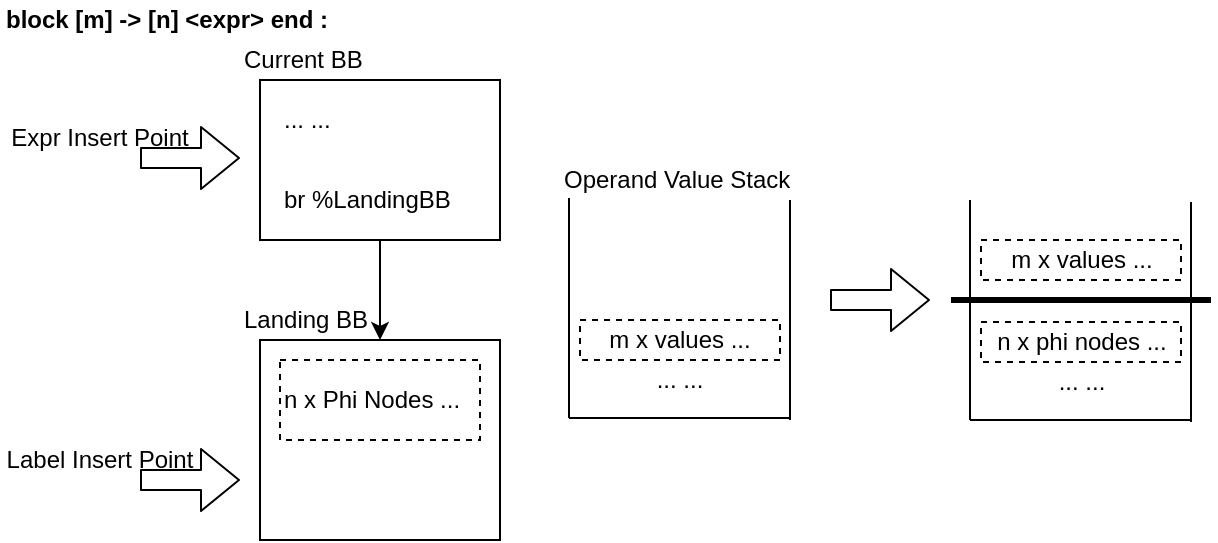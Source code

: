 <mxfile version="14.6.11" type="device"><diagram id="2bsV1Qi3l1QF7f-Y_1pT" name="Page-1"><mxGraphModel dx="950" dy="793" grid="1" gridSize="10" guides="1" tooltips="1" connect="1" arrows="1" fold="1" page="1" pageScale="1" pageWidth="850" pageHeight="1100" math="0" shadow="0"><root><mxCell id="0"/><mxCell id="1" parent="0"/><mxCell id="dvBThLzXPzSNsvyNuGCI-23" style="edgeStyle=orthogonalEdgeStyle;rounded=0;orthogonalLoop=1;jettySize=auto;html=1;exitX=0.5;exitY=1;exitDx=0;exitDy=0;" edge="1" parent="1" source="dvBThLzXPzSNsvyNuGCI-14" target="dvBThLzXPzSNsvyNuGCI-20"><mxGeometry relative="1" as="geometry"/></mxCell><mxCell id="dvBThLzXPzSNsvyNuGCI-14" value="" style="rounded=0;whiteSpace=wrap;html=1;align=left;" vertex="1" parent="1"><mxGeometry x="170" y="60" width="120" height="80" as="geometry"/></mxCell><mxCell id="dvBThLzXPzSNsvyNuGCI-15" value="&lt;div align=&quot;left&quot;&gt;Current BB&lt;/div&gt;" style="text;html=1;strokeColor=none;fillColor=none;align=left;verticalAlign=middle;whiteSpace=wrap;rounded=0;" vertex="1" parent="1"><mxGeometry x="160" y="40" width="120" height="20" as="geometry"/></mxCell><mxCell id="dvBThLzXPzSNsvyNuGCI-18" value="&lt;div align=&quot;left&quot;&gt;... ...&lt;br&gt;&lt;/div&gt;" style="text;html=1;strokeColor=none;fillColor=none;align=left;verticalAlign=middle;whiteSpace=wrap;rounded=0;dashed=1;" vertex="1" parent="1"><mxGeometry x="180" y="70" width="90" height="20" as="geometry"/></mxCell><mxCell id="dvBThLzXPzSNsvyNuGCI-20" value="" style="rounded=0;whiteSpace=wrap;html=1;align=left;" vertex="1" parent="1"><mxGeometry x="170" y="190" width="120" height="100" as="geometry"/></mxCell><mxCell id="dvBThLzXPzSNsvyNuGCI-21" value="&lt;div align=&quot;left&quot;&gt;Landing BB&lt;br&gt;&lt;/div&gt;" style="text;html=1;strokeColor=none;fillColor=none;align=left;verticalAlign=middle;whiteSpace=wrap;rounded=0;" vertex="1" parent="1"><mxGeometry x="160" y="170" width="120" height="20" as="geometry"/></mxCell><mxCell id="dvBThLzXPzSNsvyNuGCI-24" value="n x Phi Nodes ..." style="rounded=0;whiteSpace=wrap;html=1;dashed=1;align=left;" vertex="1" parent="1"><mxGeometry x="180" y="200" width="100" height="40" as="geometry"/></mxCell><mxCell id="dvBThLzXPzSNsvyNuGCI-25" value="" style="shape=flexArrow;endArrow=classic;html=1;" edge="1" parent="1"><mxGeometry width="50" height="50" relative="1" as="geometry"><mxPoint x="110" y="260" as="sourcePoint"/><mxPoint x="160" y="260" as="targetPoint"/></mxGeometry></mxCell><mxCell id="dvBThLzXPzSNsvyNuGCI-26" value="Label Insert Point" style="text;html=1;strokeColor=none;fillColor=none;align=center;verticalAlign=middle;whiteSpace=wrap;rounded=0;dashed=1;" vertex="1" parent="1"><mxGeometry x="40" y="240" width="100" height="20" as="geometry"/></mxCell><mxCell id="dvBThLzXPzSNsvyNuGCI-27" value="" style="shape=flexArrow;endArrow=classic;html=1;" edge="1" parent="1"><mxGeometry width="50" height="50" relative="1" as="geometry"><mxPoint x="110" y="99" as="sourcePoint"/><mxPoint x="160" y="99" as="targetPoint"/></mxGeometry></mxCell><mxCell id="dvBThLzXPzSNsvyNuGCI-28" value="Expr Insert Point" style="text;html=1;strokeColor=none;fillColor=none;align=center;verticalAlign=middle;whiteSpace=wrap;rounded=0;dashed=1;" vertex="1" parent="1"><mxGeometry x="40" y="79" width="100" height="20" as="geometry"/></mxCell><mxCell id="dvBThLzXPzSNsvyNuGCI-30" value="&lt;div align=&quot;left&quot;&gt;&lt;b&gt;block [m] -&amp;gt; [n] &amp;lt;expr&amp;gt; end :&lt;br&gt;&lt;/b&gt;&lt;/div&gt;" style="text;html=1;strokeColor=none;fillColor=none;align=left;verticalAlign=middle;whiteSpace=wrap;rounded=0;dashed=1;" vertex="1" parent="1"><mxGeometry x="41" y="20" width="219" height="20" as="geometry"/></mxCell><mxCell id="dvBThLzXPzSNsvyNuGCI-34" value="" style="endArrow=none;html=1;" edge="1" parent="1"><mxGeometry width="50" height="50" relative="1" as="geometry"><mxPoint x="324.5" y="229" as="sourcePoint"/><mxPoint x="324.5" y="119" as="targetPoint"/></mxGeometry></mxCell><mxCell id="dvBThLzXPzSNsvyNuGCI-35" value="" style="endArrow=none;html=1;" edge="1" parent="1"><mxGeometry width="50" height="50" relative="1" as="geometry"><mxPoint x="435" y="230" as="sourcePoint"/><mxPoint x="435" y="120" as="targetPoint"/></mxGeometry></mxCell><mxCell id="dvBThLzXPzSNsvyNuGCI-36" value="" style="endArrow=none;html=1;" edge="1" parent="1"><mxGeometry width="50" height="50" relative="1" as="geometry"><mxPoint x="324.5" y="229" as="sourcePoint"/><mxPoint x="435" y="229" as="targetPoint"/></mxGeometry></mxCell><mxCell id="dvBThLzXPzSNsvyNuGCI-37" value="Operand Value Stack" style="text;html=1;strokeColor=none;fillColor=none;align=left;verticalAlign=middle;whiteSpace=wrap;rounded=0;" vertex="1" parent="1"><mxGeometry x="320" y="100" width="120" height="20" as="geometry"/></mxCell><mxCell id="dvBThLzXPzSNsvyNuGCI-39" value="&lt;div&gt;... ...&lt;br&gt;&lt;/div&gt;" style="text;html=1;strokeColor=none;fillColor=none;align=center;verticalAlign=middle;whiteSpace=wrap;rounded=0;dashed=1;" vertex="1" parent="1"><mxGeometry x="335" y="200" width="90" height="20" as="geometry"/></mxCell><mxCell id="dvBThLzXPzSNsvyNuGCI-42" value="&lt;div align=&quot;center&quot;&gt;m x values ...&lt;br&gt;&lt;/div&gt;" style="rounded=0;whiteSpace=wrap;html=1;dashed=1;align=center;" vertex="1" parent="1"><mxGeometry x="330" y="180" width="100" height="20" as="geometry"/></mxCell><mxCell id="dvBThLzXPzSNsvyNuGCI-43" value="" style="shape=flexArrow;endArrow=classic;html=1;" edge="1" parent="1"><mxGeometry width="50" height="50" relative="1" as="geometry"><mxPoint x="455" y="170" as="sourcePoint"/><mxPoint x="505" y="170" as="targetPoint"/></mxGeometry></mxCell><mxCell id="dvBThLzXPzSNsvyNuGCI-44" value="" style="endArrow=none;html=1;" edge="1" parent="1"><mxGeometry width="50" height="50" relative="1" as="geometry"><mxPoint x="525" y="230" as="sourcePoint"/><mxPoint x="525" y="120" as="targetPoint"/></mxGeometry></mxCell><mxCell id="dvBThLzXPzSNsvyNuGCI-45" value="" style="endArrow=none;html=1;" edge="1" parent="1"><mxGeometry width="50" height="50" relative="1" as="geometry"><mxPoint x="635.5" y="231" as="sourcePoint"/><mxPoint x="635.5" y="121" as="targetPoint"/></mxGeometry></mxCell><mxCell id="dvBThLzXPzSNsvyNuGCI-46" value="" style="endArrow=none;html=1;" edge="1" parent="1"><mxGeometry width="50" height="50" relative="1" as="geometry"><mxPoint x="525" y="230" as="sourcePoint"/><mxPoint x="635.5" y="230" as="targetPoint"/></mxGeometry></mxCell><mxCell id="dvBThLzXPzSNsvyNuGCI-47" value="&lt;div&gt;... ...&lt;br&gt;&lt;/div&gt;" style="text;html=1;strokeColor=none;fillColor=none;align=center;verticalAlign=middle;whiteSpace=wrap;rounded=0;dashed=1;" vertex="1" parent="1"><mxGeometry x="535.5" y="201" width="90" height="20" as="geometry"/></mxCell><mxCell id="dvBThLzXPzSNsvyNuGCI-48" value="&lt;div align=&quot;center&quot;&gt;m x values ...&lt;br&gt;&lt;/div&gt;" style="rounded=0;whiteSpace=wrap;html=1;dashed=1;align=center;" vertex="1" parent="1"><mxGeometry x="530.5" y="140" width="100" height="20" as="geometry"/></mxCell><mxCell id="dvBThLzXPzSNsvyNuGCI-49" value="" style="endArrow=none;html=1;strokeWidth=3;" edge="1" parent="1"><mxGeometry width="50" height="50" relative="1" as="geometry"><mxPoint x="515.5" y="170" as="sourcePoint"/><mxPoint x="645.5" y="170" as="targetPoint"/></mxGeometry></mxCell><mxCell id="dvBThLzXPzSNsvyNuGCI-50" value="&lt;div align=&quot;center&quot;&gt;n x phi nodes ...&lt;br&gt;&lt;/div&gt;" style="rounded=0;whiteSpace=wrap;html=1;dashed=1;align=center;" vertex="1" parent="1"><mxGeometry x="530.5" y="181" width="100" height="20" as="geometry"/></mxCell><mxCell id="dvBThLzXPzSNsvyNuGCI-56" value="br %LandingBB" style="text;html=1;strokeColor=none;fillColor=none;align=left;verticalAlign=middle;whiteSpace=wrap;rounded=0;dashed=1;" vertex="1" parent="1"><mxGeometry x="180" y="110" width="90" height="20" as="geometry"/></mxCell></root></mxGraphModel></diagram></mxfile>